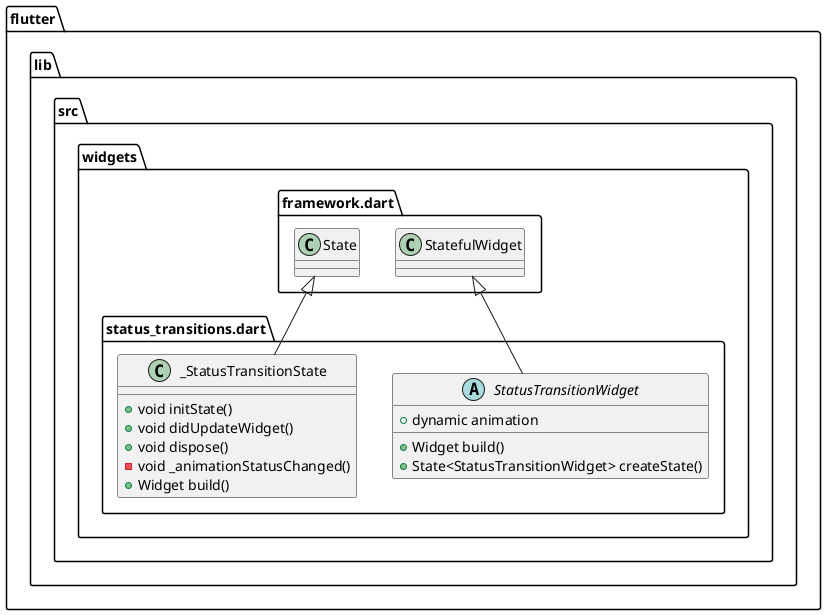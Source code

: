 @startuml
set namespaceSeparator ::

abstract class "flutter::lib::src::widgets::status_transitions.dart::StatusTransitionWidget" {
  +dynamic animation
  +Widget build()
  +State<StatusTransitionWidget> createState()
}

"flutter::lib::src::widgets::framework.dart::StatefulWidget" <|-- "flutter::lib::src::widgets::status_transitions.dart::StatusTransitionWidget"

class "flutter::lib::src::widgets::status_transitions.dart::_StatusTransitionState" {
  +void initState()
  +void didUpdateWidget()
  +void dispose()
  -void _animationStatusChanged()
  +Widget build()
}

"flutter::lib::src::widgets::framework.dart::State" <|-- "flutter::lib::src::widgets::status_transitions.dart::_StatusTransitionState"


@enduml